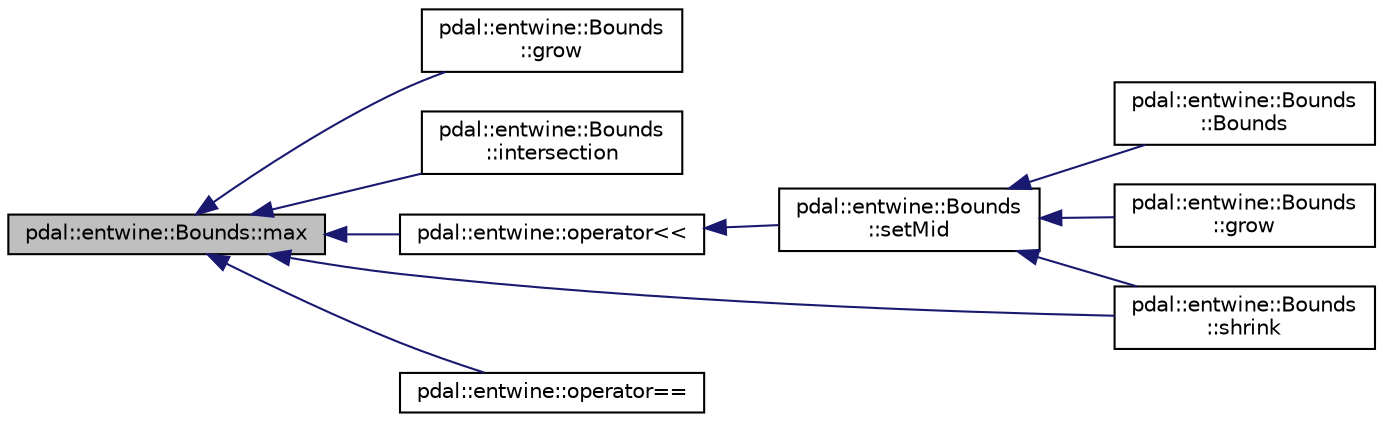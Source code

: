 digraph "pdal::entwine::Bounds::max"
{
  edge [fontname="Helvetica",fontsize="10",labelfontname="Helvetica",labelfontsize="10"];
  node [fontname="Helvetica",fontsize="10",shape=record];
  rankdir="LR";
  Node1 [label="pdal::entwine::Bounds::max",height=0.2,width=0.4,color="black", fillcolor="grey75", style="filled", fontcolor="black"];
  Node1 -> Node2 [dir="back",color="midnightblue",fontsize="10",style="solid",fontname="Helvetica"];
  Node2 [label="pdal::entwine::Bounds\l::grow",height=0.2,width=0.4,color="black", fillcolor="white", style="filled",URL="$classpdal_1_1entwine_1_1Bounds.html#a46cd008276c19c20d0c01b2beaef5cd3"];
  Node1 -> Node3 [dir="back",color="midnightblue",fontsize="10",style="solid",fontname="Helvetica"];
  Node3 [label="pdal::entwine::Bounds\l::intersection",height=0.2,width=0.4,color="black", fillcolor="white", style="filled",URL="$classpdal_1_1entwine_1_1Bounds.html#a2ac435e7eec69b71d8b8ecb3a98b938e"];
  Node1 -> Node4 [dir="back",color="midnightblue",fontsize="10",style="solid",fontname="Helvetica"];
  Node4 [label="pdal::entwine::operator\<\<",height=0.2,width=0.4,color="black", fillcolor="white", style="filled",URL="$namespacepdal_1_1entwine.html#a0e121edf608aed244a8b7d7e322b05bd"];
  Node4 -> Node5 [dir="back",color="midnightblue",fontsize="10",style="solid",fontname="Helvetica"];
  Node5 [label="pdal::entwine::Bounds\l::setMid",height=0.2,width=0.4,color="black", fillcolor="white", style="filled",URL="$classpdal_1_1entwine_1_1Bounds.html#abba3dd337b171b5b24b309c184778e6f"];
  Node5 -> Node6 [dir="back",color="midnightblue",fontsize="10",style="solid",fontname="Helvetica"];
  Node6 [label="pdal::entwine::Bounds\l::Bounds",height=0.2,width=0.4,color="black", fillcolor="white", style="filled",URL="$classpdal_1_1entwine_1_1Bounds.html#a56e80a10564ab05d885123ee4ace66b7"];
  Node5 -> Node7 [dir="back",color="midnightblue",fontsize="10",style="solid",fontname="Helvetica"];
  Node7 [label="pdal::entwine::Bounds\l::grow",height=0.2,width=0.4,color="black", fillcolor="white", style="filled",URL="$classpdal_1_1entwine_1_1Bounds.html#a3975245fc8e177de0fbe508fdadbe7f4"];
  Node5 -> Node8 [dir="back",color="midnightblue",fontsize="10",style="solid",fontname="Helvetica"];
  Node8 [label="pdal::entwine::Bounds\l::shrink",height=0.2,width=0.4,color="black", fillcolor="white", style="filled",URL="$classpdal_1_1entwine_1_1Bounds.html#a885aac2d965ca61c54c06386a86349e9"];
  Node1 -> Node9 [dir="back",color="midnightblue",fontsize="10",style="solid",fontname="Helvetica"];
  Node9 [label="pdal::entwine::operator==",height=0.2,width=0.4,color="black", fillcolor="white", style="filled",URL="$namespacepdal_1_1entwine.html#aa10afd558d04a9336013b45d7e8ef06c"];
  Node1 -> Node8 [dir="back",color="midnightblue",fontsize="10",style="solid",fontname="Helvetica"];
}

